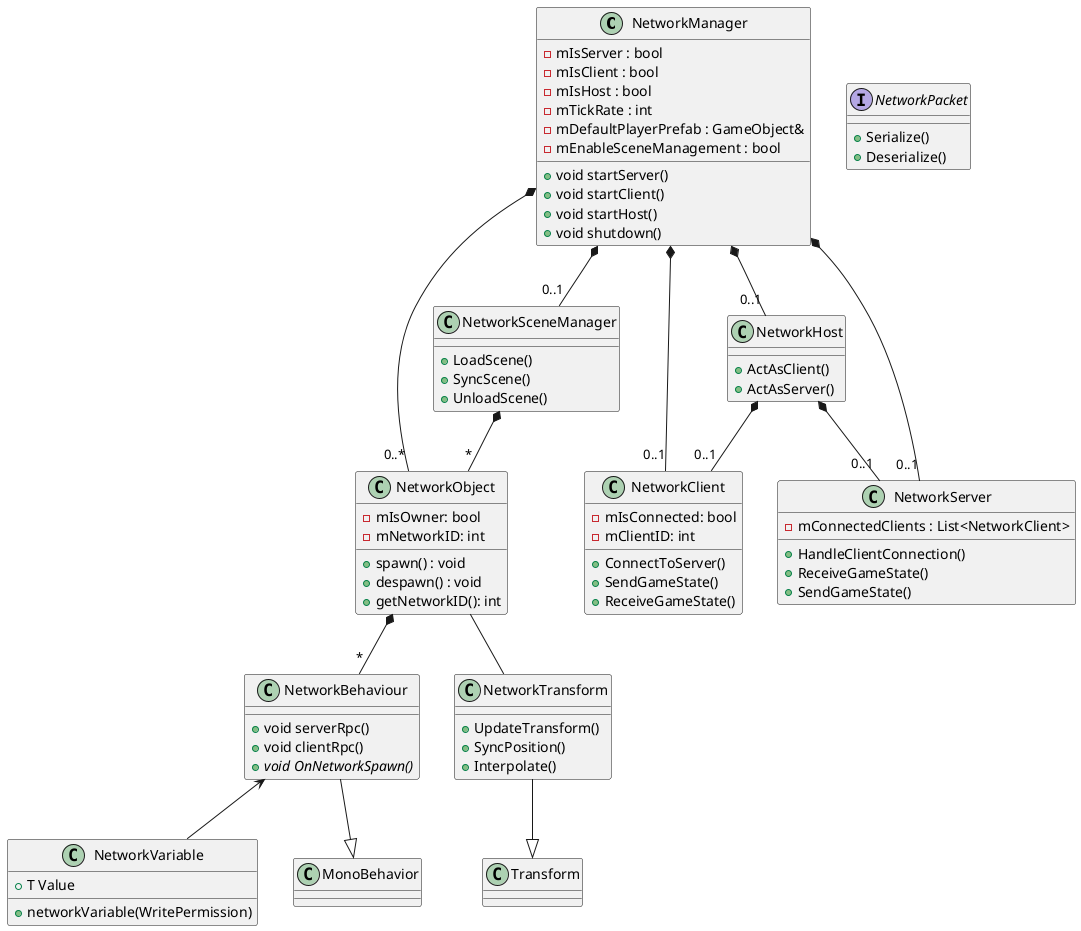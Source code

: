 @startuml

class NetworkManager {
    
    
    + void startServer()
    + void startClient()
    + void startHost()
    + void shutdown()


    - mIsServer : bool
    - mIsClient : bool
    - mIsHost : bool
    - mTickRate : int
    - mDefaultPlayerPrefab : GameObject&
    - mEnableSceneManagement : bool
}

class NetworkObject {
    + spawn() : void
    + despawn() : void
    + getNetworkID(): int

    - mIsOwner: bool
    - mNetworkID: int
}

class NetworkBehaviour {
    +void serverRpc()
    +void clientRpc()
    + {abstract} void OnNetworkSpawn()
    
}

' Template class for network variables
class NetworkVariable{
    + networkVariable(WritePermission)
    + T Value
    
}

class MonoBehavior{}

class NetworkTransform {
    + UpdateTransform()
    + SyncPosition()
    + Interpolate()
}

class Transform{}

class NetworkClient {
    + ConnectToServer()
    + SendGameState()
    + ReceiveGameState()

    - mIsConnected: bool
    - mClientID: int
}

class NetworkServer {
    + HandleClientConnection()
    + ReceiveGameState()
    + SendGameState()

    - mConnectedClients : List<NetworkClient>
}

class NetworkHost {
    + ActAsClient()
    + ActAsServer()
}

' class NetworkMessage {
'     + Serialize()
'     + Deserialize()
'     + SendMessage()
'     - mMessageType: string
' }

class NetworkSceneManager {
    + LoadScene()
    + SyncScene()
    + UnloadScene()
}

' class NetworkInputManager {
'     + CaptureInput()
'     + SendInput()
'     + ApplyInputPrediction()
' }

' class NetworkReplicationManager {
'     + ReplicateObjectState()
'     + SyncWithClients()
'     + ApplyInterpolation()
' }

' class AuthorityManager {
'     + AssignAuthority()
'     + RequestControl()
'     - mObjectAuthority: string
' }

interface NetworkPacket {
    + Serialize()
    + Deserialize()
}

NetworkManager *-- "0..1"NetworkClient
NetworkManager *-- "0..1"NetworkServer
NetworkManager *-- "0..1"NetworkHost
NetworkManager *-- "0..1"NetworkSceneManager
NetworkManager *-- "0..*" NetworkObject
' NetworkManager <-- AuthorityManager

NetworkObject *-- "*" NetworkBehaviour
NetworkObject -- NetworkTransform

NetworkBehaviour --|> MonoBehavior
NetworkBehaviour <-- NetworkVariable

NetworkTransform --|> Transform

' NetworkClient --> NetworkInputManager
' NetworkClient --> NetworkMessage
' NetworkClient --> NetworkReplicationManager

' NetworkServer --> NetworkMessage
' NetworkServer --> NetworkReplicationManager


NetworkHost *-- "0..1"NetworkServer
NetworkHost *-- "0..1"NetworkClient

' AuthorityManager <-- NetworkObject
NetworkSceneManager *-- "*" NetworkObject

@enduml
